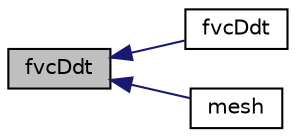 digraph "fvcDdt"
{
  bgcolor="transparent";
  edge [fontname="Helvetica",fontsize="10",labelfontname="Helvetica",labelfontsize="10"];
  node [fontname="Helvetica",fontsize="10",shape=record];
  rankdir="LR";
  Node28 [label="fvcDdt",height=0.2,width=0.4,color="black", fillcolor="grey75", style="filled", fontcolor="black"];
  Node28 -> Node29 [dir="back",color="midnightblue",fontsize="10",style="solid",fontname="Helvetica"];
  Node29 [label="fvcDdt",height=0.2,width=0.4,color="black",URL="$a23281.html#a2e564067d965a548d3cacd230cb3573b"];
  Node28 -> Node30 [dir="back",color="midnightblue",fontsize="10",style="solid",fontname="Helvetica"];
  Node30 [label="mesh",height=0.2,width=0.4,color="black",URL="$a23281.html#a470f06cfb9b6ee887cd85d63de275607",tooltip="Return mesh reference. "];
}

